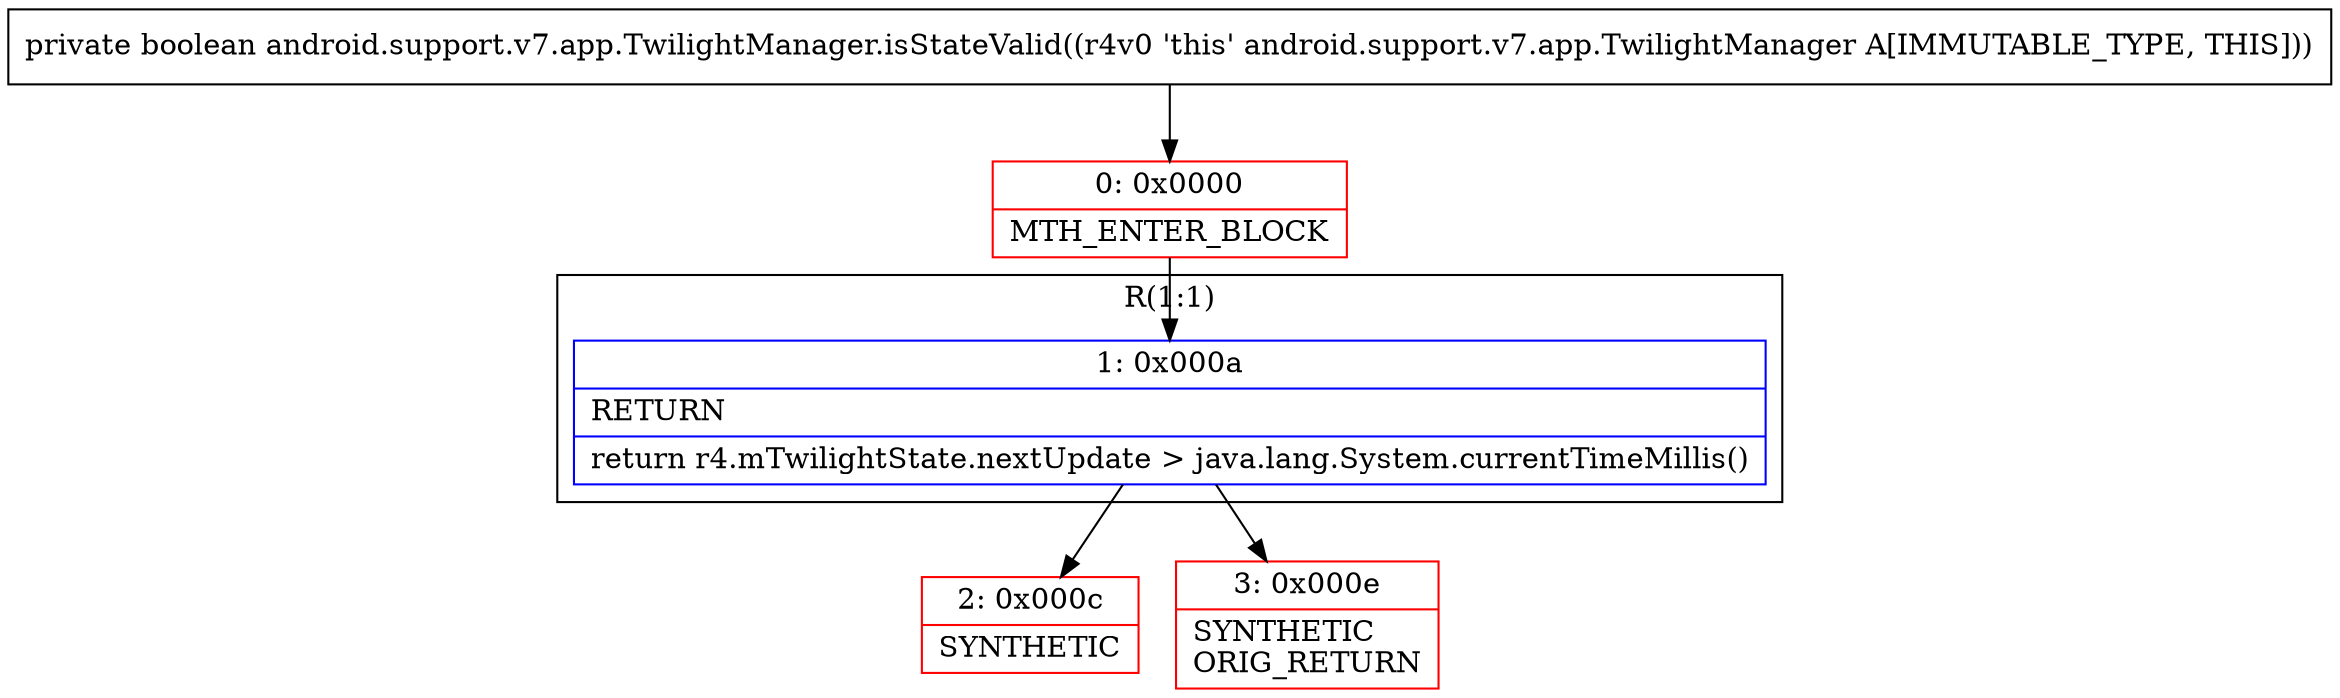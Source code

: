 digraph "CFG forandroid.support.v7.app.TwilightManager.isStateValid()Z" {
subgraph cluster_Region_1650766144 {
label = "R(1:1)";
node [shape=record,color=blue];
Node_1 [shape=record,label="{1\:\ 0x000a|RETURN\l|return r4.mTwilightState.nextUpdate \> java.lang.System.currentTimeMillis()\l}"];
}
Node_0 [shape=record,color=red,label="{0\:\ 0x0000|MTH_ENTER_BLOCK\l}"];
Node_2 [shape=record,color=red,label="{2\:\ 0x000c|SYNTHETIC\l}"];
Node_3 [shape=record,color=red,label="{3\:\ 0x000e|SYNTHETIC\lORIG_RETURN\l}"];
MethodNode[shape=record,label="{private boolean android.support.v7.app.TwilightManager.isStateValid((r4v0 'this' android.support.v7.app.TwilightManager A[IMMUTABLE_TYPE, THIS])) }"];
MethodNode -> Node_0;
Node_1 -> Node_2;
Node_1 -> Node_3;
Node_0 -> Node_1;
}


